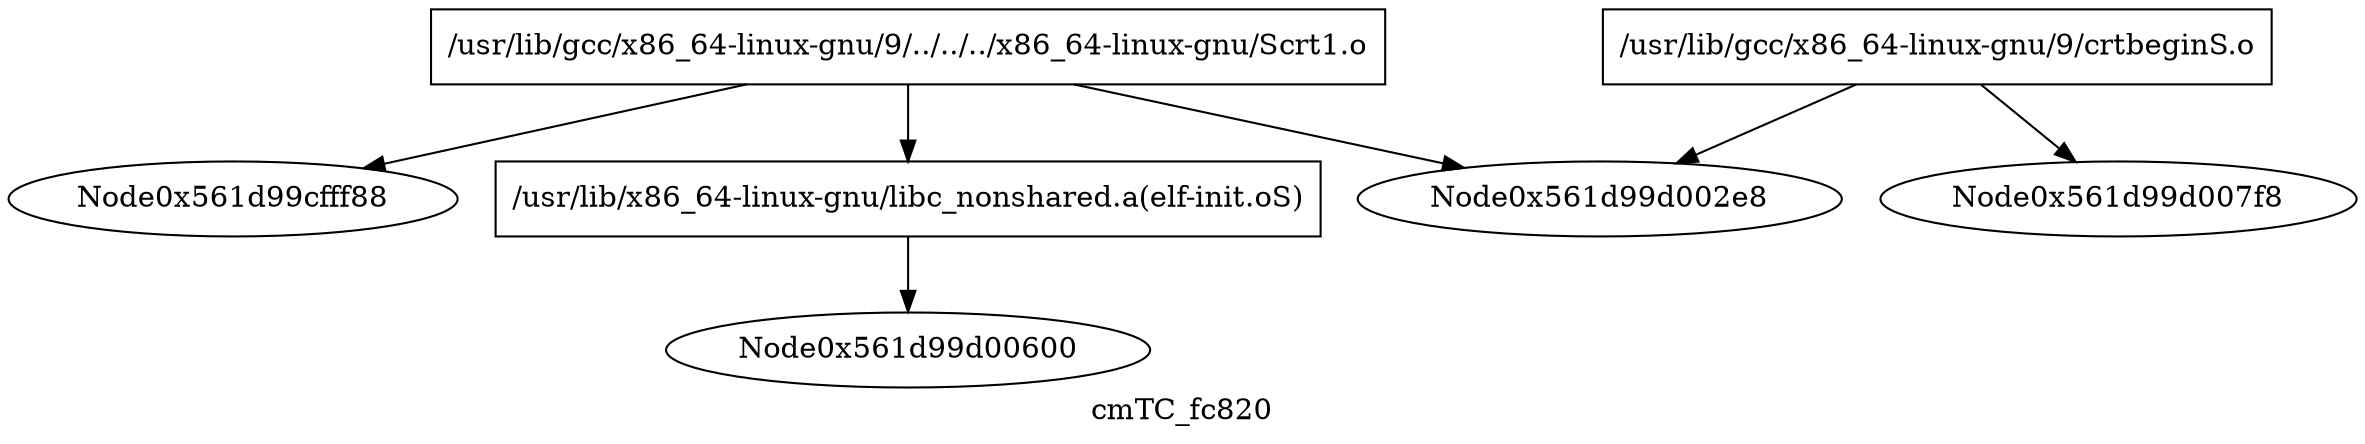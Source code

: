 digraph "cmTC_fc820" {
	label="cmTC_fc820";

	Node0x561d99cfff40 [shape=record,label="{/usr/lib/gcc/x86_64-linux-gnu/9/../../../x86_64-linux-gnu/Scrt1.o}"];
	Node0x561d99cfff40 -> Node0x561d99cfff88;
	Node0x561d99cfff40 -> Node0x561d99d00378;
	Node0x561d99cfff40 -> Node0x561d99d002e8;
	Node0x561d99cffac0 [shape=record,label="{/usr/lib/gcc/x86_64-linux-gnu/9/crtbeginS.o}"];
	Node0x561d99cffac0 -> Node0x561d99d007f8;
	Node0x561d99cffac0 -> Node0x561d99d002e8;
	Node0x561d99d00378 [shape=record,label="{/usr/lib/x86_64-linux-gnu/libc_nonshared.a(elf-init.oS)}"];
	Node0x561d99d00378 -> Node0x561d99d00600;
}
